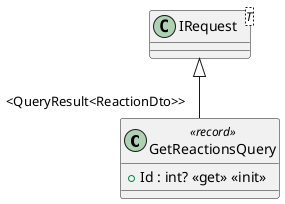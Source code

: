@startuml
class GetReactionsQuery <<record>> {
    + Id : int? <<get>> <<init>>
}
class "IRequest"<T> {
}
"IRequest" <|-- "<QueryResult<ReactionDto>>" GetReactionsQuery
@enduml
